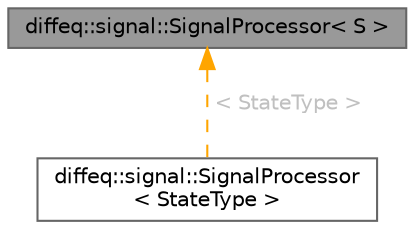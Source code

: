 digraph "diffeq::signal::SignalProcessor&lt; S &gt;"
{
 // LATEX_PDF_SIZE
  bgcolor="transparent";
  edge [fontname=Helvetica,fontsize=10,labelfontname=Helvetica,labelfontsize=10];
  node [fontname=Helvetica,fontsize=10,shape=box,height=0.2,width=0.4];
  Node1 [id="Node000001",label="diffeq::signal::SignalProcessor\< S \>",height=0.2,width=0.4,color="gray40", fillcolor="grey60", style="filled", fontcolor="black",tooltip="Simple signal processor."];
  Node1 -> Node2 [id="edge1_Node000001_Node000002",dir="back",color="orange",style="dashed",tooltip=" ",label=<<TABLE CELLBORDER="0" BORDER="0"><TR><TD VALIGN="top" ALIGN="LEFT" CELLPADDING="1" CELLSPACING="0">&lt; StateType &gt;</TD></TR>
</TABLE>> ,fontcolor="grey" ];
  Node2 [id="Node000002",label="diffeq::signal::SignalProcessor\l\< StateType \>",height=0.2,width=0.4,color="gray40", fillcolor="white", style="filled",URL="$classdiffeq_1_1signal_1_1_signal_processor.html",tooltip=" "];
}
